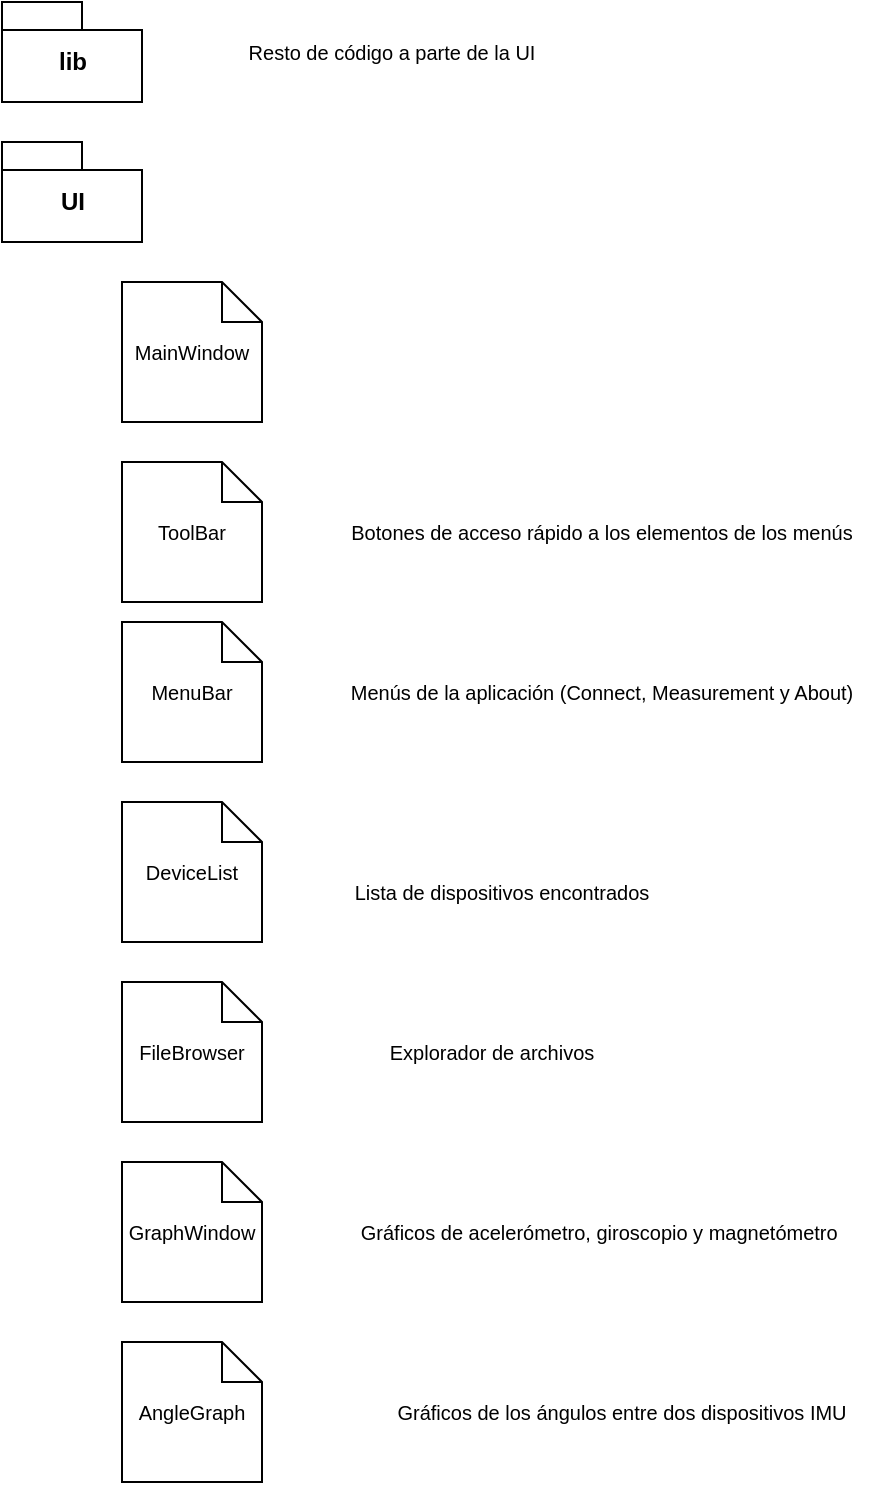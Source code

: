 <mxfile version="20.3.0" type="github">
  <diagram id="uSkm2N8a80j5IDCSkfjY" name="Página-1">
    <mxGraphModel dx="1422" dy="794" grid="1" gridSize="10" guides="1" tooltips="1" connect="1" arrows="1" fold="1" page="1" pageScale="1" pageWidth="827" pageHeight="1169" math="0" shadow="0">
      <root>
        <mxCell id="0" />
        <mxCell id="1" parent="0" />
        <mxCell id="WuyQ2u27ICyzMPzFgXhq-1" value="lib" style="shape=folder;fontStyle=1;spacingTop=10;tabWidth=40;tabHeight=14;tabPosition=left;html=1;" vertex="1" parent="1">
          <mxGeometry x="260" y="110" width="70" height="50" as="geometry" />
        </mxCell>
        <mxCell id="WuyQ2u27ICyzMPzFgXhq-2" value="UI" style="shape=folder;fontStyle=1;spacingTop=10;tabWidth=40;tabHeight=14;tabPosition=left;html=1;" vertex="1" parent="1">
          <mxGeometry x="260" y="180" width="70" height="50" as="geometry" />
        </mxCell>
        <mxCell id="WuyQ2u27ICyzMPzFgXhq-4" value="&lt;font style=&quot;font-size: 10px;&quot;&gt;MainWindow&lt;/font&gt;" style="shape=note;size=20;whiteSpace=wrap;html=1;" vertex="1" parent="1">
          <mxGeometry x="320" y="250" width="70" height="70" as="geometry" />
        </mxCell>
        <mxCell id="WuyQ2u27ICyzMPzFgXhq-5" value="&lt;font style=&quot;font-size: 10px;&quot;&gt;ToolBar&lt;/font&gt;" style="shape=note;size=20;whiteSpace=wrap;html=1;" vertex="1" parent="1">
          <mxGeometry x="320" y="340" width="70" height="70" as="geometry" />
        </mxCell>
        <mxCell id="WuyQ2u27ICyzMPzFgXhq-6" value="&lt;font style=&quot;font-size: 10px;&quot;&gt;MenuBar&lt;/font&gt;" style="shape=note;size=20;whiteSpace=wrap;html=1;" vertex="1" parent="1">
          <mxGeometry x="320" y="420" width="70" height="70" as="geometry" />
        </mxCell>
        <mxCell id="WuyQ2u27ICyzMPzFgXhq-7" value="&lt;font style=&quot;font-size: 10px;&quot;&gt;DeviceList&lt;/font&gt;" style="shape=note;size=20;whiteSpace=wrap;html=1;" vertex="1" parent="1">
          <mxGeometry x="320" y="510" width="70" height="70" as="geometry" />
        </mxCell>
        <mxCell id="WuyQ2u27ICyzMPzFgXhq-8" value="&lt;font style=&quot;font-size: 10px;&quot;&gt;FileBrowser&lt;/font&gt;" style="shape=note;size=20;whiteSpace=wrap;html=1;" vertex="1" parent="1">
          <mxGeometry x="320" y="600" width="70" height="70" as="geometry" />
        </mxCell>
        <mxCell id="WuyQ2u27ICyzMPzFgXhq-9" value="&lt;font style=&quot;font-size: 10px;&quot;&gt;GraphWindow&lt;/font&gt;" style="shape=note;size=20;whiteSpace=wrap;html=1;" vertex="1" parent="1">
          <mxGeometry x="320" y="690" width="70" height="70" as="geometry" />
        </mxCell>
        <mxCell id="WuyQ2u27ICyzMPzFgXhq-10" value="&lt;font style=&quot;font-size: 10px;&quot;&gt;AngleGraph&lt;/font&gt;" style="shape=note;size=20;whiteSpace=wrap;html=1;" vertex="1" parent="1">
          <mxGeometry x="320" y="780" width="70" height="70" as="geometry" />
        </mxCell>
        <mxCell id="WuyQ2u27ICyzMPzFgXhq-13" value="Gráficos de acelerómetro, giroscopio y magnetómetro&amp;nbsp;" style="text;html=1;strokeColor=none;fillColor=none;align=center;verticalAlign=middle;whiteSpace=wrap;rounded=0;fontSize=10;" vertex="1" parent="1">
          <mxGeometry x="430" y="710" width="260" height="30" as="geometry" />
        </mxCell>
        <mxCell id="WuyQ2u27ICyzMPzFgXhq-14" value="Gráficos de los ángulos entre dos dispositivos IMU" style="text;html=1;strokeColor=none;fillColor=none;align=center;verticalAlign=middle;whiteSpace=wrap;rounded=0;fontSize=10;" vertex="1" parent="1">
          <mxGeometry x="440" y="800" width="260" height="30" as="geometry" />
        </mxCell>
        <mxCell id="WuyQ2u27ICyzMPzFgXhq-15" value="Explorador de archivos" style="text;html=1;strokeColor=none;fillColor=none;align=center;verticalAlign=middle;whiteSpace=wrap;rounded=0;fontSize=10;" vertex="1" parent="1">
          <mxGeometry x="440" y="620" width="130" height="30" as="geometry" />
        </mxCell>
        <mxCell id="WuyQ2u27ICyzMPzFgXhq-16" value="Lista de dispositivos encontrados" style="text;html=1;strokeColor=none;fillColor=none;align=center;verticalAlign=middle;whiteSpace=wrap;rounded=0;fontSize=10;" vertex="1" parent="1">
          <mxGeometry x="430" y="540" width="160" height="30" as="geometry" />
        </mxCell>
        <mxCell id="WuyQ2u27ICyzMPzFgXhq-17" value="Menús de la aplicación (Connect, Measurement y About)" style="text;html=1;strokeColor=none;fillColor=none;align=center;verticalAlign=middle;whiteSpace=wrap;rounded=0;fontSize=10;" vertex="1" parent="1">
          <mxGeometry x="430" y="440" width="260" height="30" as="geometry" />
        </mxCell>
        <mxCell id="WuyQ2u27ICyzMPzFgXhq-18" value="Botones de acceso rápido a los elementos de los menús" style="text;html=1;strokeColor=none;fillColor=none;align=center;verticalAlign=middle;whiteSpace=wrap;rounded=0;fontSize=10;" vertex="1" parent="1">
          <mxGeometry x="430" y="360" width="260" height="30" as="geometry" />
        </mxCell>
        <mxCell id="WuyQ2u27ICyzMPzFgXhq-19" value="Resto de código a parte de la UI" style="text;html=1;strokeColor=none;fillColor=none;align=center;verticalAlign=middle;whiteSpace=wrap;rounded=0;fontSize=10;" vertex="1" parent="1">
          <mxGeometry x="370" y="120" width="170" height="30" as="geometry" />
        </mxCell>
      </root>
    </mxGraphModel>
  </diagram>
</mxfile>
